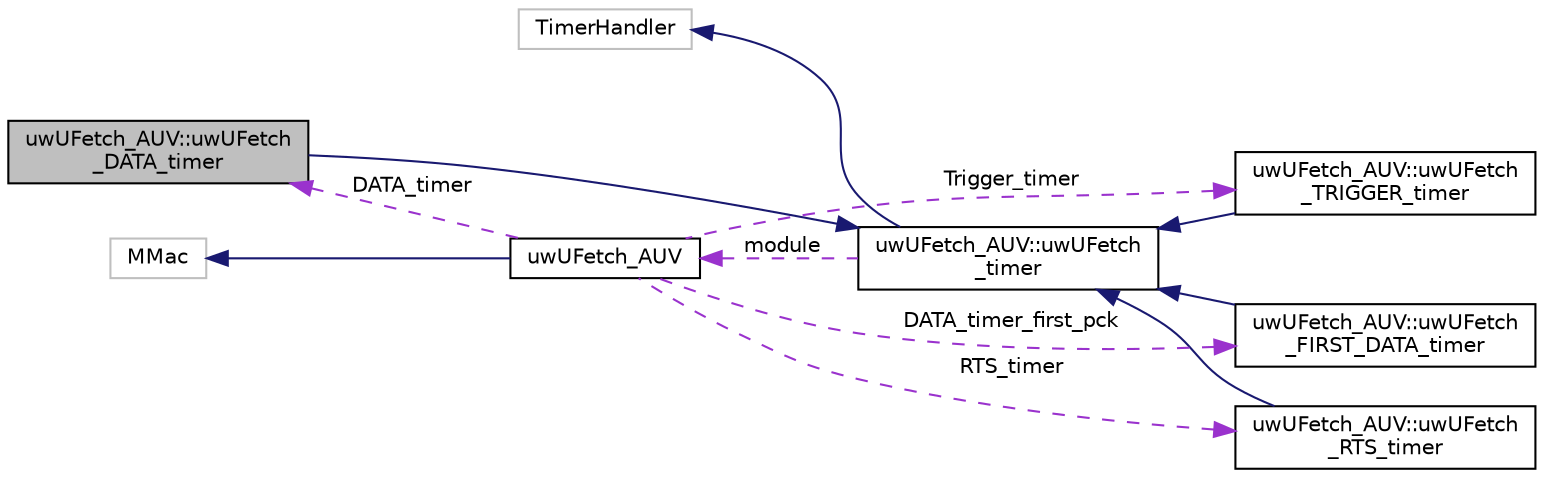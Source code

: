 digraph "uwUFetch_AUV::uwUFetch_DATA_timer"
{
 // LATEX_PDF_SIZE
  edge [fontname="Helvetica",fontsize="10",labelfontname="Helvetica",labelfontsize="10"];
  node [fontname="Helvetica",fontsize="10",shape=record];
  rankdir="LR";
  Node1 [label="uwUFetch_AUV::uwUFetch\l_DATA_timer",height=0.2,width=0.4,color="black", fillcolor="grey75", style="filled", fontcolor="black",tooltip="Class inherited the method and variable of uwUFetch_timer that handle the timer of DATA packets."];
  Node2 -> Node1 [dir="back",color="midnightblue",fontsize="10",style="solid",fontname="Helvetica"];
  Node2 [label="uwUFetch_AUV::uwUFetch\l_timer",height=0.2,width=0.4,color="black", fillcolor="white", style="filled",URL="$classuwUFetch__AUV_1_1uwUFetch__timer.html",tooltip="Class that handle the timers of AUV node."];
  Node3 -> Node2 [dir="back",color="midnightblue",fontsize="10",style="solid",fontname="Helvetica"];
  Node3 [label="TimerHandler",height=0.2,width=0.4,color="grey75", fillcolor="white", style="filled",tooltip=" "];
  Node4 -> Node2 [dir="back",color="darkorchid3",fontsize="10",style="dashed",label=" module" ,fontname="Helvetica"];
  Node4 [label="uwUFetch_AUV",height=0.2,width=0.4,color="black", fillcolor="white", style="filled",URL="$classuwUFetch__AUV.html",tooltip="Class that represent the UFetch mac layer for AUV node."];
  Node5 -> Node4 [dir="back",color="midnightblue",fontsize="10",style="solid",fontname="Helvetica"];
  Node5 [label="MMac",height=0.2,width=0.4,color="grey75", fillcolor="white", style="filled",tooltip=" "];
  Node6 -> Node4 [dir="back",color="darkorchid3",fontsize="10",style="dashed",label=" DATA_timer_first_pck" ,fontname="Helvetica"];
  Node6 [label="uwUFetch_AUV::uwUFetch\l_FIRST_DATA_timer",height=0.2,width=0.4,color="black", fillcolor="white", style="filled",URL="$classuwUFetch__AUV_1_1uwUFetch__FIRST__DATA__timer.html",tooltip="Class inherited the method and variable of uwUFetch_timer that handle the timer of DATA packets."];
  Node2 -> Node6 [dir="back",color="midnightblue",fontsize="10",style="solid",fontname="Helvetica"];
  Node7 -> Node4 [dir="back",color="darkorchid3",fontsize="10",style="dashed",label=" RTS_timer" ,fontname="Helvetica"];
  Node7 [label="uwUFetch_AUV::uwUFetch\l_RTS_timer",height=0.2,width=0.4,color="black", fillcolor="white", style="filled",URL="$classuwUFetch__AUV_1_1uwUFetch__RTS__timer.html",tooltip="Class inherited the method and variable of uwUFetch_timer that handle the timer of RTS packets."];
  Node2 -> Node7 [dir="back",color="midnightblue",fontsize="10",style="solid",fontname="Helvetica"];
  Node1 -> Node4 [dir="back",color="darkorchid3",fontsize="10",style="dashed",label=" DATA_timer" ,fontname="Helvetica"];
  Node8 -> Node4 [dir="back",color="darkorchid3",fontsize="10",style="dashed",label=" Trigger_timer" ,fontname="Helvetica"];
  Node8 [label="uwUFetch_AUV::uwUFetch\l_TRIGGER_timer",height=0.2,width=0.4,color="black", fillcolor="white", style="filled",URL="$classuwUFetch__AUV_1_1uwUFetch__TRIGGER__timer.html",tooltip="Class inherited the method and variable of uwUFetch_timer that handle the timer of TRIGGER packets."];
  Node2 -> Node8 [dir="back",color="midnightblue",fontsize="10",style="solid",fontname="Helvetica"];
}
